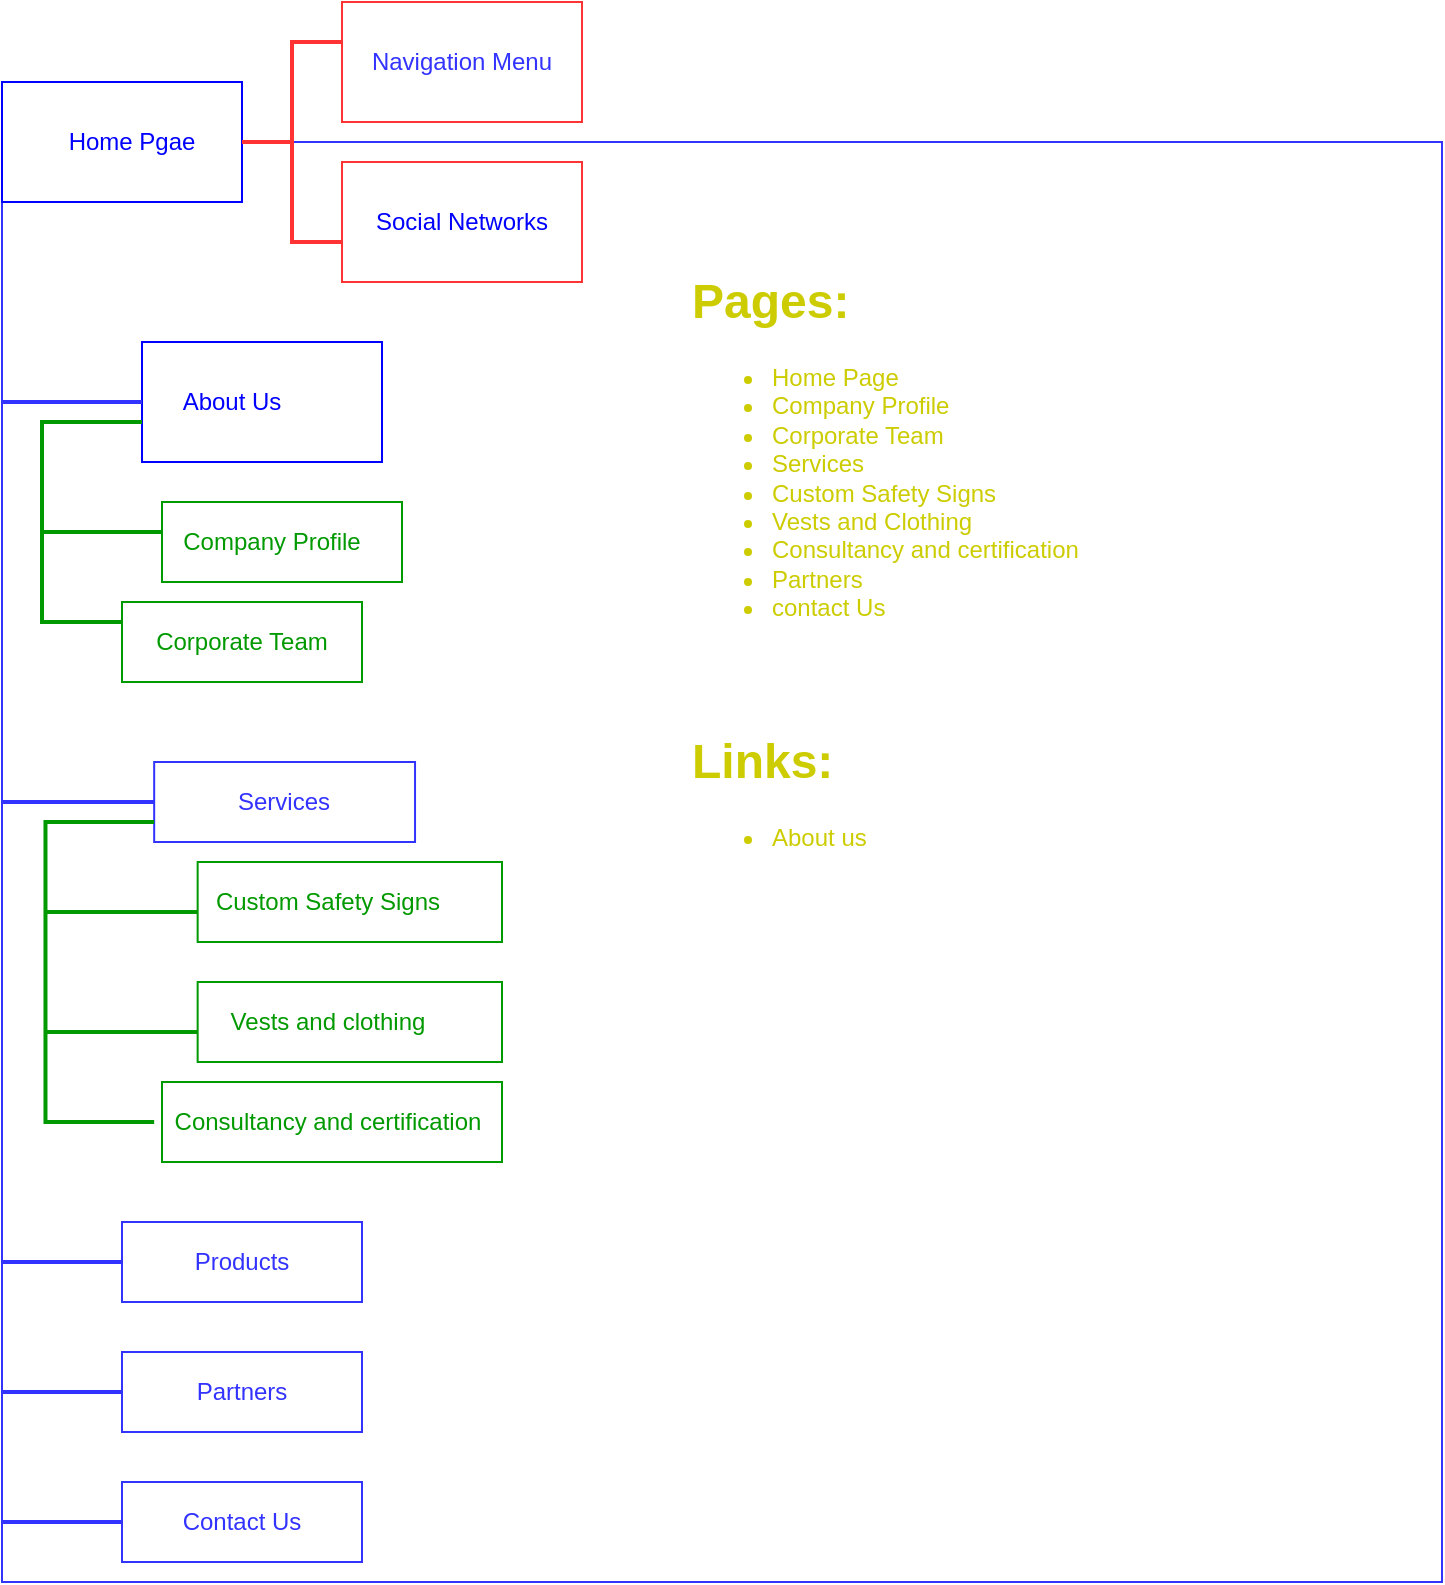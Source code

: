 <mxfile version="13.9.9" type="device"><diagram id="40VhVm3wXRvGN9R4a3OM" name="Page-1"><mxGraphModel dx="1024" dy="592" grid="1" gridSize="10" guides="1" tooltips="1" connect="1" arrows="1" fold="1" page="1" pageScale="1" pageWidth="850" pageHeight="1100" math="0" shadow="0"><root><mxCell id="0"/><mxCell id="1" parent="0"/><mxCell id="lwZQKVOequkO7hLOvzvH-83" value="" style="group" parent="1" vertex="1" connectable="0"><mxGeometry x="130" y="80" width="720" height="790" as="geometry"/></mxCell><mxCell id="lwZQKVOequkO7hLOvzvH-75" value="" style="whiteSpace=wrap;html=1;aspect=fixed;strokeColor=#3333FF;fontColor=#3333FF;" parent="lwZQKVOequkO7hLOvzvH-83" vertex="1"><mxGeometry y="70" width="720" height="720" as="geometry"/></mxCell><mxCell id="lwZQKVOequkO7hLOvzvH-14" value="" style="group" parent="lwZQKVOequkO7hLOvzvH-83" vertex="1" connectable="0"><mxGeometry width="290" height="140" as="geometry"/></mxCell><mxCell id="lwZQKVOequkO7hLOvzvH-3" value="" style="rounded=0;whiteSpace=wrap;html=1;fontColor=#0000FF;strokeColor=#0000FF;" parent="lwZQKVOequkO7hLOvzvH-14" vertex="1"><mxGeometry y="40" width="120" height="60" as="geometry"/></mxCell><mxCell id="lwZQKVOequkO7hLOvzvH-4" value="Home Pgae" style="text;html=1;strokeColor=none;fillColor=none;align=center;verticalAlign=middle;whiteSpace=wrap;rounded=0;fontColor=#0000FF;" parent="lwZQKVOequkO7hLOvzvH-14" vertex="1"><mxGeometry x="30" y="60" width="70" height="20" as="geometry"/></mxCell><mxCell id="lwZQKVOequkO7hLOvzvH-5" value="" style="rounded=0;whiteSpace=wrap;html=1;strokeColor=#FF3333;" parent="lwZQKVOequkO7hLOvzvH-14" vertex="1"><mxGeometry x="170" width="120" height="60" as="geometry"/></mxCell><mxCell id="lwZQKVOequkO7hLOvzvH-6" value="" style="rounded=0;whiteSpace=wrap;html=1;strokeColor=#FF3333;" parent="lwZQKVOequkO7hLOvzvH-14" vertex="1"><mxGeometry x="170" y="80" width="120" height="60" as="geometry"/></mxCell><mxCell id="lwZQKVOequkO7hLOvzvH-10" value="" style="strokeWidth=2;html=1;shape=mxgraph.flowchart.annotation_2;align=left;labelPosition=right;pointerEvents=1;strokeColor=#FF3333;" parent="lwZQKVOequkO7hLOvzvH-14" vertex="1"><mxGeometry x="120" y="20" width="50" height="100" as="geometry"/></mxCell><mxCell id="lwZQKVOequkO7hLOvzvH-11" value="Navigation Menu" style="text;html=1;strokeColor=none;fillColor=none;align=center;verticalAlign=middle;whiteSpace=wrap;rounded=0;fontColor=#3333FF;" parent="lwZQKVOequkO7hLOvzvH-14" vertex="1"><mxGeometry x="180" y="20" width="100" height="20" as="geometry"/></mxCell><mxCell id="lwZQKVOequkO7hLOvzvH-12" value="Social Networks" style="text;html=1;strokeColor=none;fillColor=none;align=center;verticalAlign=middle;whiteSpace=wrap;rounded=0;fontColor=#0000FF;" parent="lwZQKVOequkO7hLOvzvH-14" vertex="1"><mxGeometry x="180" y="100" width="100" height="20" as="geometry"/></mxCell><mxCell id="lwZQKVOequkO7hLOvzvH-19" value="" style="rounded=0;whiteSpace=wrap;html=1;strokeColor=#0000FF;" parent="lwZQKVOequkO7hLOvzvH-83" vertex="1"><mxGeometry x="70" y="170" width="120" height="60" as="geometry"/></mxCell><mxCell id="lwZQKVOequkO7hLOvzvH-20" value="About Us" style="text;html=1;strokeColor=none;fillColor=none;align=center;verticalAlign=middle;whiteSpace=wrap;rounded=0;fontColor=#0000FF;" parent="lwZQKVOequkO7hLOvzvH-83" vertex="1"><mxGeometry x="75" y="380" width="90" height="20" as="geometry"/></mxCell><mxCell id="lwZQKVOequkO7hLOvzvH-22" value="" style="line;strokeWidth=2;html=1;strokeColor=#3333FF;" parent="lwZQKVOequkO7hLOvzvH-83" vertex="1"><mxGeometry y="195" width="70" height="10" as="geometry"/></mxCell><mxCell id="lwZQKVOequkO7hLOvzvH-24" value="" style="strokeWidth=2;html=1;shape=mxgraph.flowchart.annotation_1;align=left;pointerEvents=1;strokeColor=#009900;" parent="lwZQKVOequkO7hLOvzvH-83" vertex="1"><mxGeometry x="20" y="210" width="50" height="100" as="geometry"/></mxCell><mxCell id="lwZQKVOequkO7hLOvzvH-25" value="" style="line;strokeWidth=2;html=1;strokeColor=#009900;" parent="lwZQKVOequkO7hLOvzvH-83" vertex="1"><mxGeometry x="20" y="260" width="70" height="10" as="geometry"/></mxCell><mxCell id="lwZQKVOequkO7hLOvzvH-26" value="" style="rounded=0;whiteSpace=wrap;html=1;strokeColor=#009900;" parent="lwZQKVOequkO7hLOvzvH-83" vertex="1"><mxGeometry x="80" y="250" width="120" height="40" as="geometry"/></mxCell><mxCell id="lwZQKVOequkO7hLOvzvH-27" value="" style="rounded=0;whiteSpace=wrap;html=1;strokeColor=#009900;" parent="lwZQKVOequkO7hLOvzvH-83" vertex="1"><mxGeometry x="60" y="300" width="120" height="40" as="geometry"/></mxCell><mxCell id="lwZQKVOequkO7hLOvzvH-29" value="&lt;font color=&quot;#009900&quot;&gt;Company Profile&lt;/font&gt;" style="text;html=1;align=center;verticalAlign=middle;whiteSpace=wrap;rounded=0;" parent="lwZQKVOequkO7hLOvzvH-83" vertex="1"><mxGeometry x="80" y="260" width="110" height="20" as="geometry"/></mxCell><mxCell id="lwZQKVOequkO7hLOvzvH-30" value="Corporate Team" style="text;html=1;strokeColor=none;fillColor=none;align=center;verticalAlign=middle;whiteSpace=wrap;rounded=0;fontColor=#009900;" parent="lwZQKVOequkO7hLOvzvH-83" vertex="1"><mxGeometry x="65" y="310" width="110" height="20" as="geometry"/></mxCell><mxCell id="lwZQKVOequkO7hLOvzvH-34" value="About Us" style="text;html=1;strokeColor=none;fillColor=none;align=center;verticalAlign=middle;whiteSpace=wrap;rounded=0;fontColor=#0000FF;" parent="lwZQKVOequkO7hLOvzvH-83" vertex="1"><mxGeometry x="70" y="190" width="90" height="20" as="geometry"/></mxCell><mxCell id="lwZQKVOequkO7hLOvzvH-40" value="" style="rounded=0;whiteSpace=wrap;html=1;strokeColor=#009900;" parent="lwZQKVOequkO7hLOvzvH-83" vertex="1"><mxGeometry x="80" y="540" width="170" height="40" as="geometry"/></mxCell><mxCell id="lwZQKVOequkO7hLOvzvH-61" value="" style="line;strokeWidth=2;html=1;strokeColor=#3333FF;" parent="lwZQKVOequkO7hLOvzvH-83" vertex="1"><mxGeometry y="395" width="76.087" height="10" as="geometry"/></mxCell><mxCell id="lwZQKVOequkO7hLOvzvH-62" value="Services" style="rounded=0;whiteSpace=wrap;html=1;strokeColor=#3333FF;fontColor=#3333FF;" parent="lwZQKVOequkO7hLOvzvH-83" vertex="1"><mxGeometry x="76.087" y="380" width="130.435" height="40" as="geometry"/></mxCell><mxCell id="lwZQKVOequkO7hLOvzvH-63" value="" style="strokeWidth=2;html=1;shape=mxgraph.flowchart.annotation_1;align=left;pointerEvents=1;strokeColor=#009900;" parent="lwZQKVOequkO7hLOvzvH-83" vertex="1"><mxGeometry x="21.739" y="410" width="54.348" height="150" as="geometry"/></mxCell><mxCell id="lwZQKVOequkO7hLOvzvH-64" value="" style="line;strokeWidth=2;html=1;strokeColor=#009900;" parent="lwZQKVOequkO7hLOvzvH-83" vertex="1"><mxGeometry x="21.739" y="450" width="76.087" height="10" as="geometry"/></mxCell><mxCell id="lwZQKVOequkO7hLOvzvH-65" value="" style="line;strokeWidth=2;html=1;strokeColor=#009900;" parent="lwZQKVOequkO7hLOvzvH-83" vertex="1"><mxGeometry x="21.739" y="510" width="76.087" height="10" as="geometry"/></mxCell><mxCell id="lwZQKVOequkO7hLOvzvH-66" value="" style="rounded=0;whiteSpace=wrap;html=1;strokeColor=#009900;" parent="lwZQKVOequkO7hLOvzvH-83" vertex="1"><mxGeometry x="97.826" y="430" width="152.174" height="40" as="geometry"/></mxCell><mxCell id="lwZQKVOequkO7hLOvzvH-67" value="" style="rounded=0;whiteSpace=wrap;html=1;strokeColor=#009900;" parent="lwZQKVOequkO7hLOvzvH-83" vertex="1"><mxGeometry x="97.826" y="490" width="152.174" height="40" as="geometry"/></mxCell><mxCell id="lwZQKVOequkO7hLOvzvH-68" value="Custom Safety Signs" style="text;html=1;strokeColor=none;fillColor=none;align=center;verticalAlign=middle;whiteSpace=wrap;rounded=0;fontColor=#009900;" parent="lwZQKVOequkO7hLOvzvH-83" vertex="1"><mxGeometry x="103.261" y="440" width="119.565" height="20" as="geometry"/></mxCell><mxCell id="lwZQKVOequkO7hLOvzvH-69" value="Vests and clothing" style="text;html=1;strokeColor=none;fillColor=none;align=center;verticalAlign=middle;whiteSpace=wrap;rounded=0;fontColor=#009900;" parent="lwZQKVOequkO7hLOvzvH-83" vertex="1"><mxGeometry x="103.261" y="500" width="119.565" height="20" as="geometry"/></mxCell><mxCell id="lwZQKVOequkO7hLOvzvH-70" value="Consultancy and certification" style="text;html=1;strokeColor=none;fillColor=none;align=center;verticalAlign=middle;whiteSpace=wrap;rounded=0;fontColor=#009900;" parent="lwZQKVOequkO7hLOvzvH-83" vertex="1"><mxGeometry x="76.087" y="550" width="173.913" height="20" as="geometry"/></mxCell><mxCell id="lwZQKVOequkO7hLOvzvH-76" value="" style="group" parent="lwZQKVOequkO7hLOvzvH-83" vertex="1" connectable="0"><mxGeometry y="605" width="180" height="40" as="geometry"/></mxCell><mxCell id="lwZQKVOequkO7hLOvzvH-44" value="" style="line;strokeWidth=2;html=1;strokeColor=#3333FF;" parent="lwZQKVOequkO7hLOvzvH-76" vertex="1"><mxGeometry y="85" width="70" height="10" as="geometry"/></mxCell><mxCell id="lwZQKVOequkO7hLOvzvH-45" value="Partners" style="rounded=0;whiteSpace=wrap;html=1;strokeColor=#3333FF;fontColor=#3333FF;" parent="lwZQKVOequkO7hLOvzvH-76" vertex="1"><mxGeometry x="60" y="70" width="120" height="40" as="geometry"/></mxCell><mxCell id="lwZQKVOequkO7hLOvzvH-77" value="" style="group" parent="lwZQKVOequkO7hLOvzvH-83" vertex="1" connectable="0"><mxGeometry y="740" width="180" height="40" as="geometry"/></mxCell><mxCell id="lwZQKVOequkO7hLOvzvH-78" value="" style="line;strokeWidth=2;html=1;strokeColor=#3333FF;" parent="lwZQKVOequkO7hLOvzvH-77" vertex="1"><mxGeometry y="15" width="70" height="10" as="geometry"/></mxCell><mxCell id="lwZQKVOequkO7hLOvzvH-79" value="Contact Us" style="rounded=0;whiteSpace=wrap;html=1;strokeColor=#3333FF;fontColor=#3333FF;" parent="lwZQKVOequkO7hLOvzvH-77" vertex="1"><mxGeometry x="60" width="120" height="40" as="geometry"/></mxCell><mxCell id="lwZQKVOequkO7hLOvzvH-80" value="&lt;h1&gt;&lt;font&gt;Pages:&lt;/font&gt;&lt;/h1&gt;&lt;div&gt;&lt;ul&gt;&lt;li&gt;&lt;font&gt;Home Page&lt;/font&gt;&lt;/li&gt;&lt;li&gt;&lt;font&gt;Company Profile&lt;/font&gt;&lt;/li&gt;&lt;li&gt;&lt;font&gt;Corporate Team&lt;/font&gt;&lt;/li&gt;&lt;li&gt;&lt;font&gt;Services&amp;nbsp;&lt;/font&gt;&lt;/li&gt;&lt;li&gt;&lt;font&gt;Custom Safety Signs&lt;/font&gt;&lt;/li&gt;&lt;li&gt;&lt;font&gt;Vests and Clothing&lt;/font&gt;&lt;/li&gt;&lt;li&gt;&lt;font&gt;Consultancy and certification&lt;/font&gt;&lt;/li&gt;&lt;li&gt;&lt;font&gt;Partners&lt;/font&gt;&lt;/li&gt;&lt;li&gt;&lt;font&gt;contact Us&lt;/font&gt;&lt;/li&gt;&lt;/ul&gt;&lt;/div&gt;" style="text;html=1;strokeColor=none;fillColor=none;spacing=5;spacingTop=-20;whiteSpace=wrap;overflow=hidden;rounded=0;fontColor=#CCCC00;" parent="lwZQKVOequkO7hLOvzvH-83" vertex="1"><mxGeometry x="340" y="130" width="220" height="200" as="geometry"/></mxCell><mxCell id="lwZQKVOequkO7hLOvzvH-82" value="&lt;h1&gt;Links:&lt;/h1&gt;&lt;div&gt;&lt;ul&gt;&lt;li&gt;About us&lt;/li&gt;&lt;/ul&gt;&lt;/div&gt;" style="text;html=1;strokeColor=none;fillColor=none;spacing=5;spacingTop=-20;whiteSpace=wrap;overflow=hidden;rounded=0;fontColor=#CCCC00;" parent="lwZQKVOequkO7hLOvzvH-83" vertex="1"><mxGeometry x="340" y="360" width="190" height="120" as="geometry"/></mxCell><mxCell id="Kx5aRKOK6VoqyBsILmoX-1" value="" style="group" vertex="1" connectable="0" parent="lwZQKVOequkO7hLOvzvH-83"><mxGeometry y="610" width="180" height="40" as="geometry"/></mxCell><mxCell id="Kx5aRKOK6VoqyBsILmoX-2" value="" style="line;strokeWidth=2;html=1;strokeColor=#3333FF;" vertex="1" parent="Kx5aRKOK6VoqyBsILmoX-1"><mxGeometry y="15" width="70" height="10" as="geometry"/></mxCell><mxCell id="Kx5aRKOK6VoqyBsILmoX-3" value="Products" style="rounded=0;whiteSpace=wrap;html=1;strokeColor=#3333FF;fontColor=#3333FF;" vertex="1" parent="Kx5aRKOK6VoqyBsILmoX-1"><mxGeometry x="60" width="120" height="40" as="geometry"/></mxCell></root></mxGraphModel></diagram></mxfile>